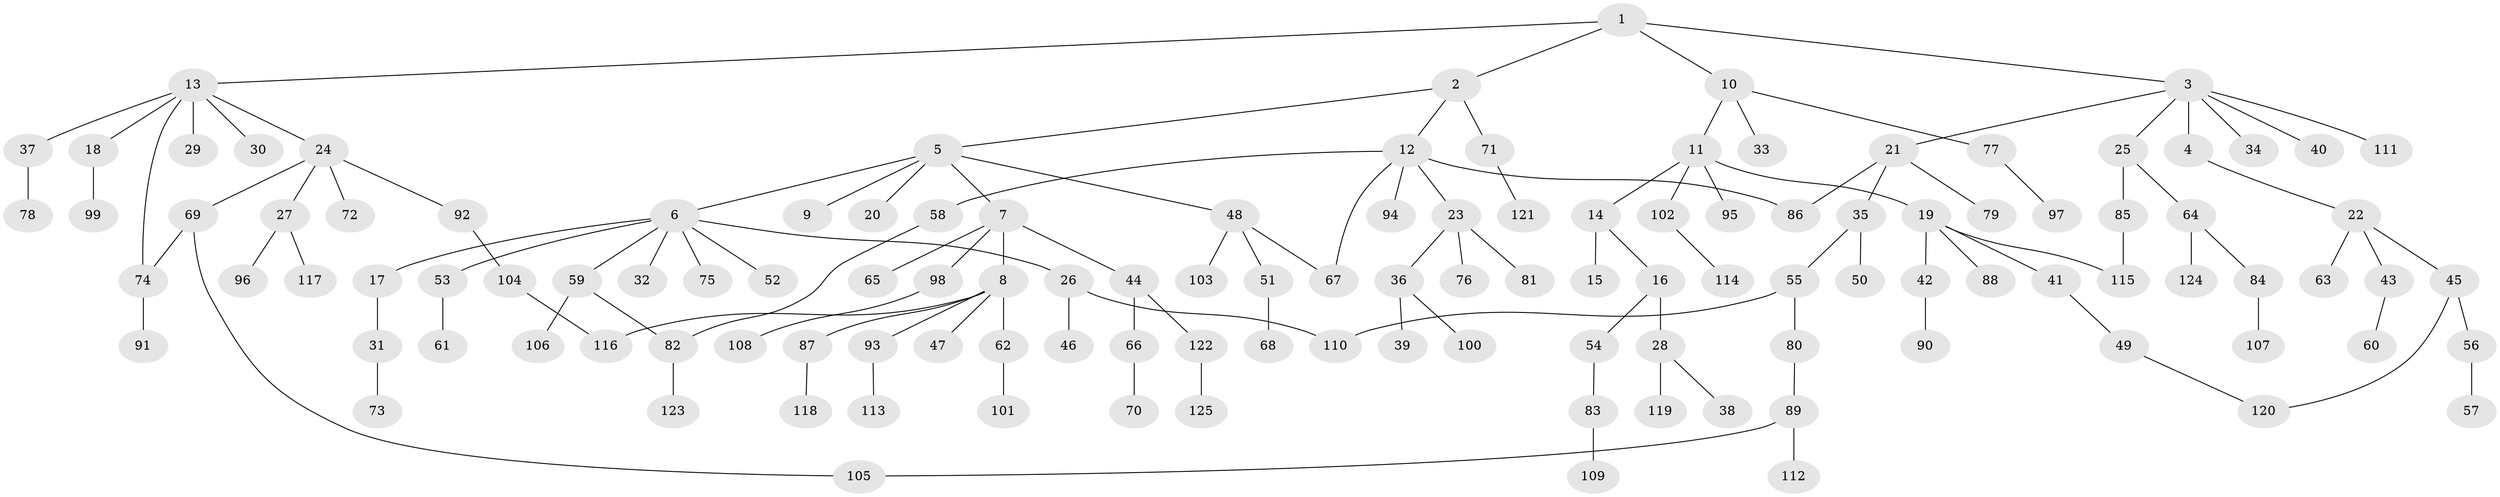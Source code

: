 // Generated by graph-tools (version 1.1) at 2025/34/03/09/25 02:34:19]
// undirected, 125 vertices, 133 edges
graph export_dot {
graph [start="1"]
  node [color=gray90,style=filled];
  1;
  2;
  3;
  4;
  5;
  6;
  7;
  8;
  9;
  10;
  11;
  12;
  13;
  14;
  15;
  16;
  17;
  18;
  19;
  20;
  21;
  22;
  23;
  24;
  25;
  26;
  27;
  28;
  29;
  30;
  31;
  32;
  33;
  34;
  35;
  36;
  37;
  38;
  39;
  40;
  41;
  42;
  43;
  44;
  45;
  46;
  47;
  48;
  49;
  50;
  51;
  52;
  53;
  54;
  55;
  56;
  57;
  58;
  59;
  60;
  61;
  62;
  63;
  64;
  65;
  66;
  67;
  68;
  69;
  70;
  71;
  72;
  73;
  74;
  75;
  76;
  77;
  78;
  79;
  80;
  81;
  82;
  83;
  84;
  85;
  86;
  87;
  88;
  89;
  90;
  91;
  92;
  93;
  94;
  95;
  96;
  97;
  98;
  99;
  100;
  101;
  102;
  103;
  104;
  105;
  106;
  107;
  108;
  109;
  110;
  111;
  112;
  113;
  114;
  115;
  116;
  117;
  118;
  119;
  120;
  121;
  122;
  123;
  124;
  125;
  1 -- 2;
  1 -- 3;
  1 -- 10;
  1 -- 13;
  2 -- 5;
  2 -- 12;
  2 -- 71;
  3 -- 4;
  3 -- 21;
  3 -- 25;
  3 -- 34;
  3 -- 40;
  3 -- 111;
  4 -- 22;
  5 -- 6;
  5 -- 7;
  5 -- 9;
  5 -- 20;
  5 -- 48;
  6 -- 17;
  6 -- 26;
  6 -- 32;
  6 -- 52;
  6 -- 53;
  6 -- 59;
  6 -- 75;
  7 -- 8;
  7 -- 44;
  7 -- 65;
  7 -- 98;
  8 -- 47;
  8 -- 62;
  8 -- 87;
  8 -- 93;
  8 -- 116;
  10 -- 11;
  10 -- 33;
  10 -- 77;
  11 -- 14;
  11 -- 19;
  11 -- 95;
  11 -- 102;
  12 -- 23;
  12 -- 58;
  12 -- 67;
  12 -- 94;
  12 -- 86;
  13 -- 18;
  13 -- 24;
  13 -- 29;
  13 -- 30;
  13 -- 37;
  13 -- 74;
  14 -- 15;
  14 -- 16;
  16 -- 28;
  16 -- 54;
  17 -- 31;
  18 -- 99;
  19 -- 41;
  19 -- 42;
  19 -- 88;
  19 -- 115;
  21 -- 35;
  21 -- 79;
  21 -- 86;
  22 -- 43;
  22 -- 45;
  22 -- 63;
  23 -- 36;
  23 -- 76;
  23 -- 81;
  24 -- 27;
  24 -- 69;
  24 -- 72;
  24 -- 92;
  25 -- 64;
  25 -- 85;
  26 -- 46;
  26 -- 110;
  27 -- 96;
  27 -- 117;
  28 -- 38;
  28 -- 119;
  31 -- 73;
  35 -- 50;
  35 -- 55;
  36 -- 39;
  36 -- 100;
  37 -- 78;
  41 -- 49;
  42 -- 90;
  43 -- 60;
  44 -- 66;
  44 -- 122;
  45 -- 56;
  45 -- 120;
  48 -- 51;
  48 -- 103;
  48 -- 67;
  49 -- 120;
  51 -- 68;
  53 -- 61;
  54 -- 83;
  55 -- 80;
  55 -- 110;
  56 -- 57;
  58 -- 82;
  59 -- 106;
  59 -- 82;
  62 -- 101;
  64 -- 84;
  64 -- 124;
  66 -- 70;
  69 -- 105;
  69 -- 74;
  71 -- 121;
  74 -- 91;
  77 -- 97;
  80 -- 89;
  82 -- 123;
  83 -- 109;
  84 -- 107;
  85 -- 115;
  87 -- 118;
  89 -- 112;
  89 -- 105;
  92 -- 104;
  93 -- 113;
  98 -- 108;
  102 -- 114;
  104 -- 116;
  122 -- 125;
}

